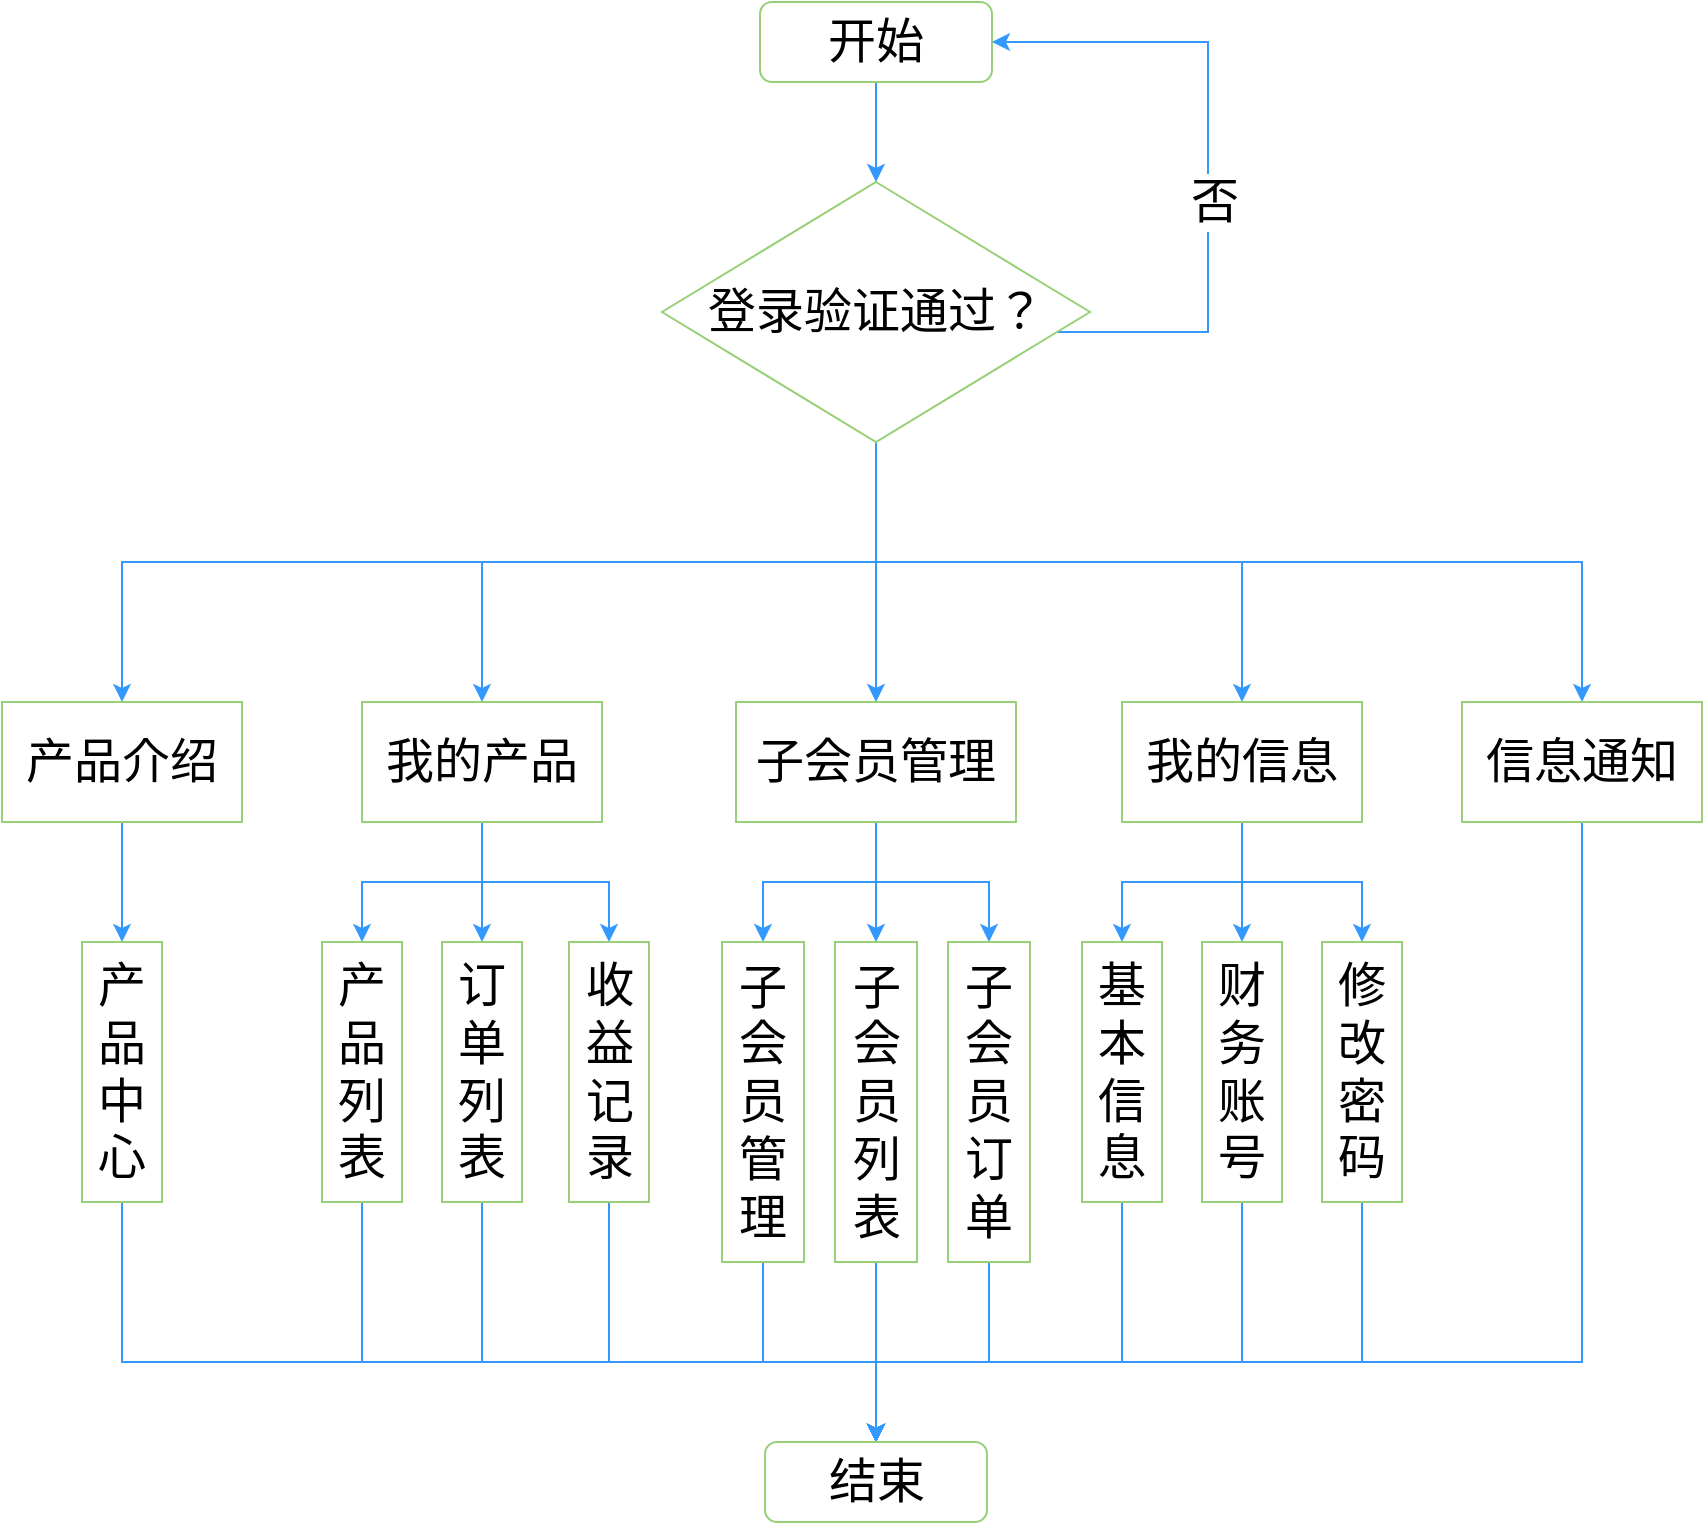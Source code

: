 <mxfile version="20.2.6" type="github">
  <diagram id="LKBsTf8attPC8_2JJrJQ" name="第 1 页">
    <mxGraphModel dx="1426" dy="624" grid="1" gridSize="10" guides="1" tooltips="1" connect="1" arrows="1" fold="1" page="1" pageScale="1" pageWidth="827" pageHeight="1169" math="0" shadow="0">
      <root>
        <mxCell id="0" />
        <mxCell id="1" parent="0" />
        <mxCell id="S0ygH5e0wK9PVDV0vU4a-3" style="edgeStyle=orthogonalEdgeStyle;rounded=0;orthogonalLoop=1;jettySize=auto;html=1;entryX=0.5;entryY=0;entryDx=0;entryDy=0;fontSize=24;strokeColor=#3399FF;" edge="1" parent="1" source="S0ygH5e0wK9PVDV0vU4a-1" target="S0ygH5e0wK9PVDV0vU4a-2">
          <mxGeometry relative="1" as="geometry" />
        </mxCell>
        <mxCell id="S0ygH5e0wK9PVDV0vU4a-1" value="&lt;font style=&quot;font-size: 24px;&quot;&gt;开始&lt;/font&gt;" style="rounded=1;whiteSpace=wrap;html=1;strokeColor=#97D077;" vertex="1" parent="1">
          <mxGeometry x="469" y="20" width="116" height="40" as="geometry" />
        </mxCell>
        <mxCell id="S0ygH5e0wK9PVDV0vU4a-5" style="edgeStyle=orthogonalEdgeStyle;rounded=0;orthogonalLoop=1;jettySize=auto;html=1;entryX=1;entryY=0.5;entryDx=0;entryDy=0;fontSize=24;strokeColor=#3399FF;" edge="1" parent="1" source="S0ygH5e0wK9PVDV0vU4a-2" target="S0ygH5e0wK9PVDV0vU4a-1">
          <mxGeometry relative="1" as="geometry">
            <Array as="points">
              <mxPoint x="693" y="185" />
              <mxPoint x="693" y="40" />
            </Array>
          </mxGeometry>
        </mxCell>
        <mxCell id="S0ygH5e0wK9PVDV0vU4a-6" value="否" style="edgeLabel;html=1;align=center;verticalAlign=middle;resizable=0;points=[];fontSize=24;" vertex="1" connectable="0" parent="S0ygH5e0wK9PVDV0vU4a-5">
          <mxGeometry x="-0.141" y="-3" relative="1" as="geometry">
            <mxPoint as="offset" />
          </mxGeometry>
        </mxCell>
        <mxCell id="S0ygH5e0wK9PVDV0vU4a-22" style="edgeStyle=orthogonalEdgeStyle;rounded=0;orthogonalLoop=1;jettySize=auto;html=1;entryX=0.5;entryY=0;entryDx=0;entryDy=0;fontSize=24;strokeColor=#3399FF;" edge="1" parent="1" source="S0ygH5e0wK9PVDV0vU4a-2" target="S0ygH5e0wK9PVDV0vU4a-7">
          <mxGeometry relative="1" as="geometry">
            <Array as="points">
              <mxPoint x="527" y="300" />
              <mxPoint x="150" y="300" />
            </Array>
          </mxGeometry>
        </mxCell>
        <mxCell id="S0ygH5e0wK9PVDV0vU4a-23" style="edgeStyle=orthogonalEdgeStyle;rounded=0;orthogonalLoop=1;jettySize=auto;html=1;entryX=0.5;entryY=0;entryDx=0;entryDy=0;fontSize=24;strokeColor=#3399FF;" edge="1" parent="1" source="S0ygH5e0wK9PVDV0vU4a-2" target="S0ygH5e0wK9PVDV0vU4a-8">
          <mxGeometry relative="1" as="geometry">
            <Array as="points">
              <mxPoint x="527" y="300" />
              <mxPoint x="330" y="300" />
            </Array>
          </mxGeometry>
        </mxCell>
        <mxCell id="S0ygH5e0wK9PVDV0vU4a-24" style="edgeStyle=orthogonalEdgeStyle;rounded=0;orthogonalLoop=1;jettySize=auto;html=1;entryX=0.5;entryY=0;entryDx=0;entryDy=0;fontSize=24;strokeColor=#3399FF;" edge="1" parent="1" source="S0ygH5e0wK9PVDV0vU4a-2" target="S0ygH5e0wK9PVDV0vU4a-9">
          <mxGeometry relative="1" as="geometry">
            <Array as="points">
              <mxPoint x="527" y="340" />
              <mxPoint x="527" y="340" />
            </Array>
          </mxGeometry>
        </mxCell>
        <mxCell id="S0ygH5e0wK9PVDV0vU4a-26" style="edgeStyle=orthogonalEdgeStyle;rounded=0;orthogonalLoop=1;jettySize=auto;html=1;fontSize=24;strokeColor=#3399FF;" edge="1" parent="1" source="S0ygH5e0wK9PVDV0vU4a-2" target="S0ygH5e0wK9PVDV0vU4a-11">
          <mxGeometry relative="1" as="geometry">
            <Array as="points">
              <mxPoint x="527" y="300" />
              <mxPoint x="880" y="300" />
            </Array>
          </mxGeometry>
        </mxCell>
        <mxCell id="S0ygH5e0wK9PVDV0vU4a-27" style="edgeStyle=orthogonalEdgeStyle;rounded=0;orthogonalLoop=1;jettySize=auto;html=1;entryX=0.5;entryY=0;entryDx=0;entryDy=0;fontSize=24;strokeColor=#3399FF;" edge="1" parent="1" source="S0ygH5e0wK9PVDV0vU4a-2" target="S0ygH5e0wK9PVDV0vU4a-10">
          <mxGeometry relative="1" as="geometry">
            <Array as="points">
              <mxPoint x="527" y="300" />
              <mxPoint x="710" y="300" />
            </Array>
          </mxGeometry>
        </mxCell>
        <mxCell id="S0ygH5e0wK9PVDV0vU4a-2" value="登录验证通过？" style="rhombus;whiteSpace=wrap;html=1;fontSize=24;strokeColor=#97D077;" vertex="1" parent="1">
          <mxGeometry x="420" y="110" width="214" height="130" as="geometry" />
        </mxCell>
        <mxCell id="S0ygH5e0wK9PVDV0vU4a-28" style="edgeStyle=orthogonalEdgeStyle;rounded=0;orthogonalLoop=1;jettySize=auto;html=1;entryX=0.5;entryY=0;entryDx=0;entryDy=0;fontSize=24;strokeColor=#3399FF;" edge="1" parent="1" source="S0ygH5e0wK9PVDV0vU4a-7" target="S0ygH5e0wK9PVDV0vU4a-12">
          <mxGeometry relative="1" as="geometry" />
        </mxCell>
        <mxCell id="S0ygH5e0wK9PVDV0vU4a-7" value="产品介绍" style="rounded=0;whiteSpace=wrap;html=1;fontSize=24;strokeColor=#97D077;" vertex="1" parent="1">
          <mxGeometry x="90" y="370" width="120" height="60" as="geometry" />
        </mxCell>
        <mxCell id="S0ygH5e0wK9PVDV0vU4a-29" style="edgeStyle=orthogonalEdgeStyle;rounded=0;orthogonalLoop=1;jettySize=auto;html=1;entryX=0.5;entryY=0;entryDx=0;entryDy=0;fontSize=24;strokeColor=#3399FF;" edge="1" parent="1" source="S0ygH5e0wK9PVDV0vU4a-8" target="S0ygH5e0wK9PVDV0vU4a-13">
          <mxGeometry relative="1" as="geometry" />
        </mxCell>
        <mxCell id="S0ygH5e0wK9PVDV0vU4a-30" style="edgeStyle=orthogonalEdgeStyle;rounded=0;orthogonalLoop=1;jettySize=auto;html=1;entryX=0.5;entryY=0;entryDx=0;entryDy=0;fontSize=24;strokeColor=#3399FF;" edge="1" parent="1" source="S0ygH5e0wK9PVDV0vU4a-8" target="S0ygH5e0wK9PVDV0vU4a-14">
          <mxGeometry relative="1" as="geometry" />
        </mxCell>
        <mxCell id="S0ygH5e0wK9PVDV0vU4a-31" style="edgeStyle=orthogonalEdgeStyle;rounded=0;orthogonalLoop=1;jettySize=auto;html=1;entryX=0.5;entryY=0;entryDx=0;entryDy=0;fontSize=24;strokeColor=#3399FF;" edge="1" parent="1" source="S0ygH5e0wK9PVDV0vU4a-8" target="S0ygH5e0wK9PVDV0vU4a-15">
          <mxGeometry relative="1" as="geometry" />
        </mxCell>
        <mxCell id="S0ygH5e0wK9PVDV0vU4a-8" value="我的产品" style="rounded=0;whiteSpace=wrap;html=1;fontSize=24;strokeColor=#97D077;" vertex="1" parent="1">
          <mxGeometry x="270" y="370" width="120" height="60" as="geometry" />
        </mxCell>
        <mxCell id="S0ygH5e0wK9PVDV0vU4a-32" style="edgeStyle=orthogonalEdgeStyle;rounded=0;orthogonalLoop=1;jettySize=auto;html=1;entryX=0.5;entryY=0;entryDx=0;entryDy=0;fontSize=24;strokeColor=#3399FF;" edge="1" parent="1" source="S0ygH5e0wK9PVDV0vU4a-9" target="S0ygH5e0wK9PVDV0vU4a-16">
          <mxGeometry relative="1" as="geometry" />
        </mxCell>
        <mxCell id="S0ygH5e0wK9PVDV0vU4a-33" style="edgeStyle=orthogonalEdgeStyle;rounded=0;orthogonalLoop=1;jettySize=auto;html=1;entryX=0.5;entryY=0;entryDx=0;entryDy=0;fontSize=24;strokeColor=#3399FF;" edge="1" parent="1" source="S0ygH5e0wK9PVDV0vU4a-9" target="S0ygH5e0wK9PVDV0vU4a-17">
          <mxGeometry relative="1" as="geometry" />
        </mxCell>
        <mxCell id="S0ygH5e0wK9PVDV0vU4a-34" style="edgeStyle=orthogonalEdgeStyle;rounded=0;orthogonalLoop=1;jettySize=auto;html=1;entryX=0.5;entryY=0;entryDx=0;entryDy=0;fontSize=24;strokeColor=#3399FF;" edge="1" parent="1" source="S0ygH5e0wK9PVDV0vU4a-9" target="S0ygH5e0wK9PVDV0vU4a-18">
          <mxGeometry relative="1" as="geometry" />
        </mxCell>
        <mxCell id="S0ygH5e0wK9PVDV0vU4a-9" value="子会员管理" style="rounded=0;whiteSpace=wrap;html=1;fontSize=24;strokeColor=#97D077;" vertex="1" parent="1">
          <mxGeometry x="457" y="370" width="140" height="60" as="geometry" />
        </mxCell>
        <mxCell id="S0ygH5e0wK9PVDV0vU4a-35" style="edgeStyle=orthogonalEdgeStyle;rounded=0;orthogonalLoop=1;jettySize=auto;html=1;fontSize=24;strokeColor=#3399FF;" edge="1" parent="1" source="S0ygH5e0wK9PVDV0vU4a-10" target="S0ygH5e0wK9PVDV0vU4a-20">
          <mxGeometry relative="1" as="geometry" />
        </mxCell>
        <mxCell id="S0ygH5e0wK9PVDV0vU4a-36" style="edgeStyle=orthogonalEdgeStyle;rounded=0;orthogonalLoop=1;jettySize=auto;html=1;fontSize=24;strokeColor=#3399FF;" edge="1" parent="1" source="S0ygH5e0wK9PVDV0vU4a-10" target="S0ygH5e0wK9PVDV0vU4a-19">
          <mxGeometry relative="1" as="geometry" />
        </mxCell>
        <mxCell id="S0ygH5e0wK9PVDV0vU4a-37" style="edgeStyle=orthogonalEdgeStyle;rounded=0;orthogonalLoop=1;jettySize=auto;html=1;entryX=0.5;entryY=0;entryDx=0;entryDy=0;fontSize=24;strokeColor=#3399FF;" edge="1" parent="1" source="S0ygH5e0wK9PVDV0vU4a-10" target="S0ygH5e0wK9PVDV0vU4a-21">
          <mxGeometry relative="1" as="geometry" />
        </mxCell>
        <mxCell id="S0ygH5e0wK9PVDV0vU4a-10" value="我的信息" style="rounded=0;whiteSpace=wrap;html=1;fontSize=24;strokeColor=#97D077;" vertex="1" parent="1">
          <mxGeometry x="650" y="370" width="120" height="60" as="geometry" />
        </mxCell>
        <mxCell id="S0ygH5e0wK9PVDV0vU4a-49" style="edgeStyle=orthogonalEdgeStyle;rounded=0;orthogonalLoop=1;jettySize=auto;html=1;entryX=0.5;entryY=0;entryDx=0;entryDy=0;fontSize=24;strokeColor=#3399FF;" edge="1" parent="1" source="S0ygH5e0wK9PVDV0vU4a-11" target="S0ygH5e0wK9PVDV0vU4a-38">
          <mxGeometry relative="1" as="geometry">
            <Array as="points">
              <mxPoint x="880" y="700" />
              <mxPoint x="527" y="700" />
            </Array>
          </mxGeometry>
        </mxCell>
        <mxCell id="S0ygH5e0wK9PVDV0vU4a-11" value="信息通知" style="rounded=0;whiteSpace=wrap;html=1;fontSize=24;strokeColor=#97D077;" vertex="1" parent="1">
          <mxGeometry x="820" y="370" width="120" height="60" as="geometry" />
        </mxCell>
        <mxCell id="S0ygH5e0wK9PVDV0vU4a-39" style="edgeStyle=orthogonalEdgeStyle;rounded=0;orthogonalLoop=1;jettySize=auto;html=1;fontSize=24;strokeColor=#3399FF;" edge="1" parent="1" source="S0ygH5e0wK9PVDV0vU4a-12" target="S0ygH5e0wK9PVDV0vU4a-38">
          <mxGeometry relative="1" as="geometry">
            <Array as="points">
              <mxPoint x="150" y="700" />
              <mxPoint x="527" y="700" />
            </Array>
          </mxGeometry>
        </mxCell>
        <mxCell id="S0ygH5e0wK9PVDV0vU4a-12" value="产品中心" style="rounded=0;whiteSpace=wrap;html=1;fontSize=24;strokeColor=#97D077;" vertex="1" parent="1">
          <mxGeometry x="130" y="490" width="40" height="130" as="geometry" />
        </mxCell>
        <mxCell id="S0ygH5e0wK9PVDV0vU4a-40" style="edgeStyle=orthogonalEdgeStyle;rounded=0;orthogonalLoop=1;jettySize=auto;html=1;fontSize=24;strokeColor=#3399FF;" edge="1" parent="1" source="S0ygH5e0wK9PVDV0vU4a-13" target="S0ygH5e0wK9PVDV0vU4a-38">
          <mxGeometry relative="1" as="geometry">
            <Array as="points">
              <mxPoint x="270" y="700" />
              <mxPoint x="527" y="700" />
            </Array>
          </mxGeometry>
        </mxCell>
        <mxCell id="S0ygH5e0wK9PVDV0vU4a-13" value="产品列表" style="rounded=0;whiteSpace=wrap;html=1;fontSize=24;strokeColor=#97D077;" vertex="1" parent="1">
          <mxGeometry x="250" y="490" width="40" height="130" as="geometry" />
        </mxCell>
        <mxCell id="S0ygH5e0wK9PVDV0vU4a-41" style="edgeStyle=orthogonalEdgeStyle;rounded=0;orthogonalLoop=1;jettySize=auto;html=1;fontSize=24;strokeColor=#3399FF;" edge="1" parent="1" source="S0ygH5e0wK9PVDV0vU4a-14" target="S0ygH5e0wK9PVDV0vU4a-38">
          <mxGeometry relative="1" as="geometry">
            <Array as="points">
              <mxPoint x="330" y="700" />
              <mxPoint x="527" y="700" />
            </Array>
          </mxGeometry>
        </mxCell>
        <mxCell id="S0ygH5e0wK9PVDV0vU4a-14" value="订单列表" style="rounded=0;whiteSpace=wrap;html=1;fontSize=24;strokeColor=#97D077;" vertex="1" parent="1">
          <mxGeometry x="310" y="490" width="40" height="130" as="geometry" />
        </mxCell>
        <mxCell id="S0ygH5e0wK9PVDV0vU4a-42" style="edgeStyle=orthogonalEdgeStyle;rounded=0;orthogonalLoop=1;jettySize=auto;html=1;fontSize=24;strokeColor=#3399FF;" edge="1" parent="1" source="S0ygH5e0wK9PVDV0vU4a-15" target="S0ygH5e0wK9PVDV0vU4a-38">
          <mxGeometry relative="1" as="geometry">
            <Array as="points">
              <mxPoint x="394" y="700" />
              <mxPoint x="527" y="700" />
            </Array>
          </mxGeometry>
        </mxCell>
        <mxCell id="S0ygH5e0wK9PVDV0vU4a-15" value="收益记录" style="rounded=0;whiteSpace=wrap;html=1;fontSize=24;strokeColor=#97D077;" vertex="1" parent="1">
          <mxGeometry x="373.5" y="490" width="40" height="130" as="geometry" />
        </mxCell>
        <mxCell id="S0ygH5e0wK9PVDV0vU4a-43" style="edgeStyle=orthogonalEdgeStyle;rounded=0;orthogonalLoop=1;jettySize=auto;html=1;entryX=0.5;entryY=0;entryDx=0;entryDy=0;fontSize=24;strokeColor=#3399FF;" edge="1" parent="1" source="S0ygH5e0wK9PVDV0vU4a-16" target="S0ygH5e0wK9PVDV0vU4a-38">
          <mxGeometry relative="1" as="geometry">
            <Array as="points">
              <mxPoint x="471" y="700" />
              <mxPoint x="527" y="700" />
            </Array>
          </mxGeometry>
        </mxCell>
        <mxCell id="S0ygH5e0wK9PVDV0vU4a-16" value="子会员管理" style="rounded=0;whiteSpace=wrap;html=1;fontSize=24;strokeColor=#97D077;" vertex="1" parent="1">
          <mxGeometry x="450" y="490" width="41" height="160" as="geometry" />
        </mxCell>
        <mxCell id="S0ygH5e0wK9PVDV0vU4a-44" style="edgeStyle=orthogonalEdgeStyle;rounded=0;orthogonalLoop=1;jettySize=auto;html=1;entryX=0.5;entryY=0;entryDx=0;entryDy=0;fontSize=24;strokeColor=#3399FF;" edge="1" parent="1" source="S0ygH5e0wK9PVDV0vU4a-17" target="S0ygH5e0wK9PVDV0vU4a-38">
          <mxGeometry relative="1" as="geometry" />
        </mxCell>
        <mxCell id="S0ygH5e0wK9PVDV0vU4a-17" value="子会员列表" style="rounded=0;whiteSpace=wrap;html=1;fontSize=24;strokeColor=#97D077;" vertex="1" parent="1">
          <mxGeometry x="506.5" y="490" width="41" height="160" as="geometry" />
        </mxCell>
        <mxCell id="S0ygH5e0wK9PVDV0vU4a-45" style="edgeStyle=orthogonalEdgeStyle;rounded=0;orthogonalLoop=1;jettySize=auto;html=1;entryX=0.5;entryY=0;entryDx=0;entryDy=0;fontSize=24;strokeColor=#3399FF;" edge="1" parent="1" source="S0ygH5e0wK9PVDV0vU4a-18" target="S0ygH5e0wK9PVDV0vU4a-38">
          <mxGeometry relative="1" as="geometry">
            <Array as="points">
              <mxPoint x="584" y="700" />
              <mxPoint x="527" y="700" />
            </Array>
          </mxGeometry>
        </mxCell>
        <mxCell id="S0ygH5e0wK9PVDV0vU4a-18" value="子会员订单" style="rounded=0;whiteSpace=wrap;html=1;fontSize=24;strokeColor=#97D077;" vertex="1" parent="1">
          <mxGeometry x="563" y="490" width="41" height="160" as="geometry" />
        </mxCell>
        <mxCell id="S0ygH5e0wK9PVDV0vU4a-47" style="edgeStyle=orthogonalEdgeStyle;rounded=0;orthogonalLoop=1;jettySize=auto;html=1;entryX=0.5;entryY=0;entryDx=0;entryDy=0;fontSize=24;strokeColor=#3399FF;" edge="1" parent="1" source="S0ygH5e0wK9PVDV0vU4a-19" target="S0ygH5e0wK9PVDV0vU4a-38">
          <mxGeometry relative="1" as="geometry">
            <Array as="points">
              <mxPoint x="710" y="700" />
              <mxPoint x="527" y="700" />
            </Array>
          </mxGeometry>
        </mxCell>
        <mxCell id="S0ygH5e0wK9PVDV0vU4a-19" value="财务账号" style="rounded=0;whiteSpace=wrap;html=1;fontSize=24;strokeColor=#97D077;" vertex="1" parent="1">
          <mxGeometry x="690" y="490" width="40" height="130" as="geometry" />
        </mxCell>
        <mxCell id="S0ygH5e0wK9PVDV0vU4a-46" style="edgeStyle=orthogonalEdgeStyle;rounded=0;orthogonalLoop=1;jettySize=auto;html=1;entryX=0.5;entryY=0;entryDx=0;entryDy=0;fontSize=24;strokeColor=#3399FF;" edge="1" parent="1" source="S0ygH5e0wK9PVDV0vU4a-20" target="S0ygH5e0wK9PVDV0vU4a-38">
          <mxGeometry relative="1" as="geometry">
            <Array as="points">
              <mxPoint x="650" y="700" />
              <mxPoint x="527" y="700" />
            </Array>
          </mxGeometry>
        </mxCell>
        <mxCell id="S0ygH5e0wK9PVDV0vU4a-20" value="基本信息" style="rounded=0;whiteSpace=wrap;html=1;fontSize=24;strokeColor=#97D077;" vertex="1" parent="1">
          <mxGeometry x="630" y="490" width="40" height="130" as="geometry" />
        </mxCell>
        <mxCell id="S0ygH5e0wK9PVDV0vU4a-48" style="edgeStyle=orthogonalEdgeStyle;rounded=0;orthogonalLoop=1;jettySize=auto;html=1;entryX=0.5;entryY=0;entryDx=0;entryDy=0;fontSize=24;strokeColor=#3399FF;" edge="1" parent="1" source="S0ygH5e0wK9PVDV0vU4a-21" target="S0ygH5e0wK9PVDV0vU4a-38">
          <mxGeometry relative="1" as="geometry">
            <Array as="points">
              <mxPoint x="770" y="700" />
              <mxPoint x="527" y="700" />
            </Array>
          </mxGeometry>
        </mxCell>
        <mxCell id="S0ygH5e0wK9PVDV0vU4a-21" value="修改密码" style="rounded=0;whiteSpace=wrap;html=1;fontSize=24;strokeColor=#97D077;" vertex="1" parent="1">
          <mxGeometry x="750" y="490" width="40" height="130" as="geometry" />
        </mxCell>
        <mxCell id="S0ygH5e0wK9PVDV0vU4a-38" value="结束" style="rounded=1;whiteSpace=wrap;html=1;fontSize=24;strokeColor=#97D077;" vertex="1" parent="1">
          <mxGeometry x="471.5" y="740" width="111" height="40" as="geometry" />
        </mxCell>
      </root>
    </mxGraphModel>
  </diagram>
</mxfile>
